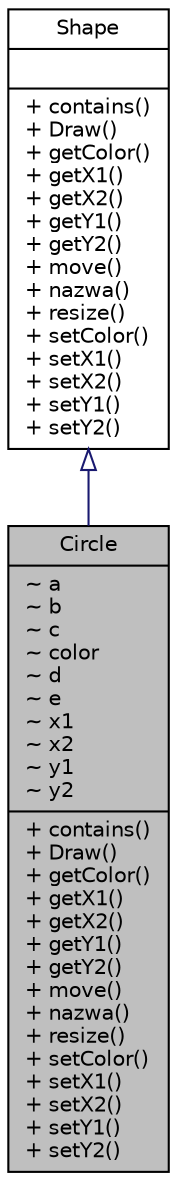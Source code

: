 digraph "Circle"
{
 // LATEX_PDF_SIZE
  edge [fontname="Helvetica",fontsize="10",labelfontname="Helvetica",labelfontsize="10"];
  node [fontname="Helvetica",fontsize="10",shape=record];
  Node1 [label="{Circle\n|~ a\l~ b\l~ c\l~ color\l~ d\l~ e\l~ x1\l~ x2\l~ y1\l~ y2\l|+ contains()\l+ Draw()\l+ getColor()\l+ getX1()\l+ getX2()\l+ getY1()\l+ getY2()\l+ move()\l+ nazwa()\l+ resize()\l+ setColor()\l+ setX1()\l+ setX2()\l+ setY1()\l+ setY2()\l}",height=0.2,width=0.4,color="black", fillcolor="grey75", style="filled", fontcolor="black",tooltip=" "];
  Node2 -> Node1 [dir="back",color="midnightblue",fontsize="10",style="solid",arrowtail="onormal"];
  Node2 [label="{Shape\n||+ contains()\l+ Draw()\l+ getColor()\l+ getX1()\l+ getX2()\l+ getY1()\l+ getY2()\l+ move()\l+ nazwa()\l+ resize()\l+ setColor()\l+ setX1()\l+ setX2()\l+ setY1()\l+ setY2()\l}",height=0.2,width=0.4,color="black", fillcolor="white", style="filled",URL="$interfaceShape.html",tooltip=" "];
}
